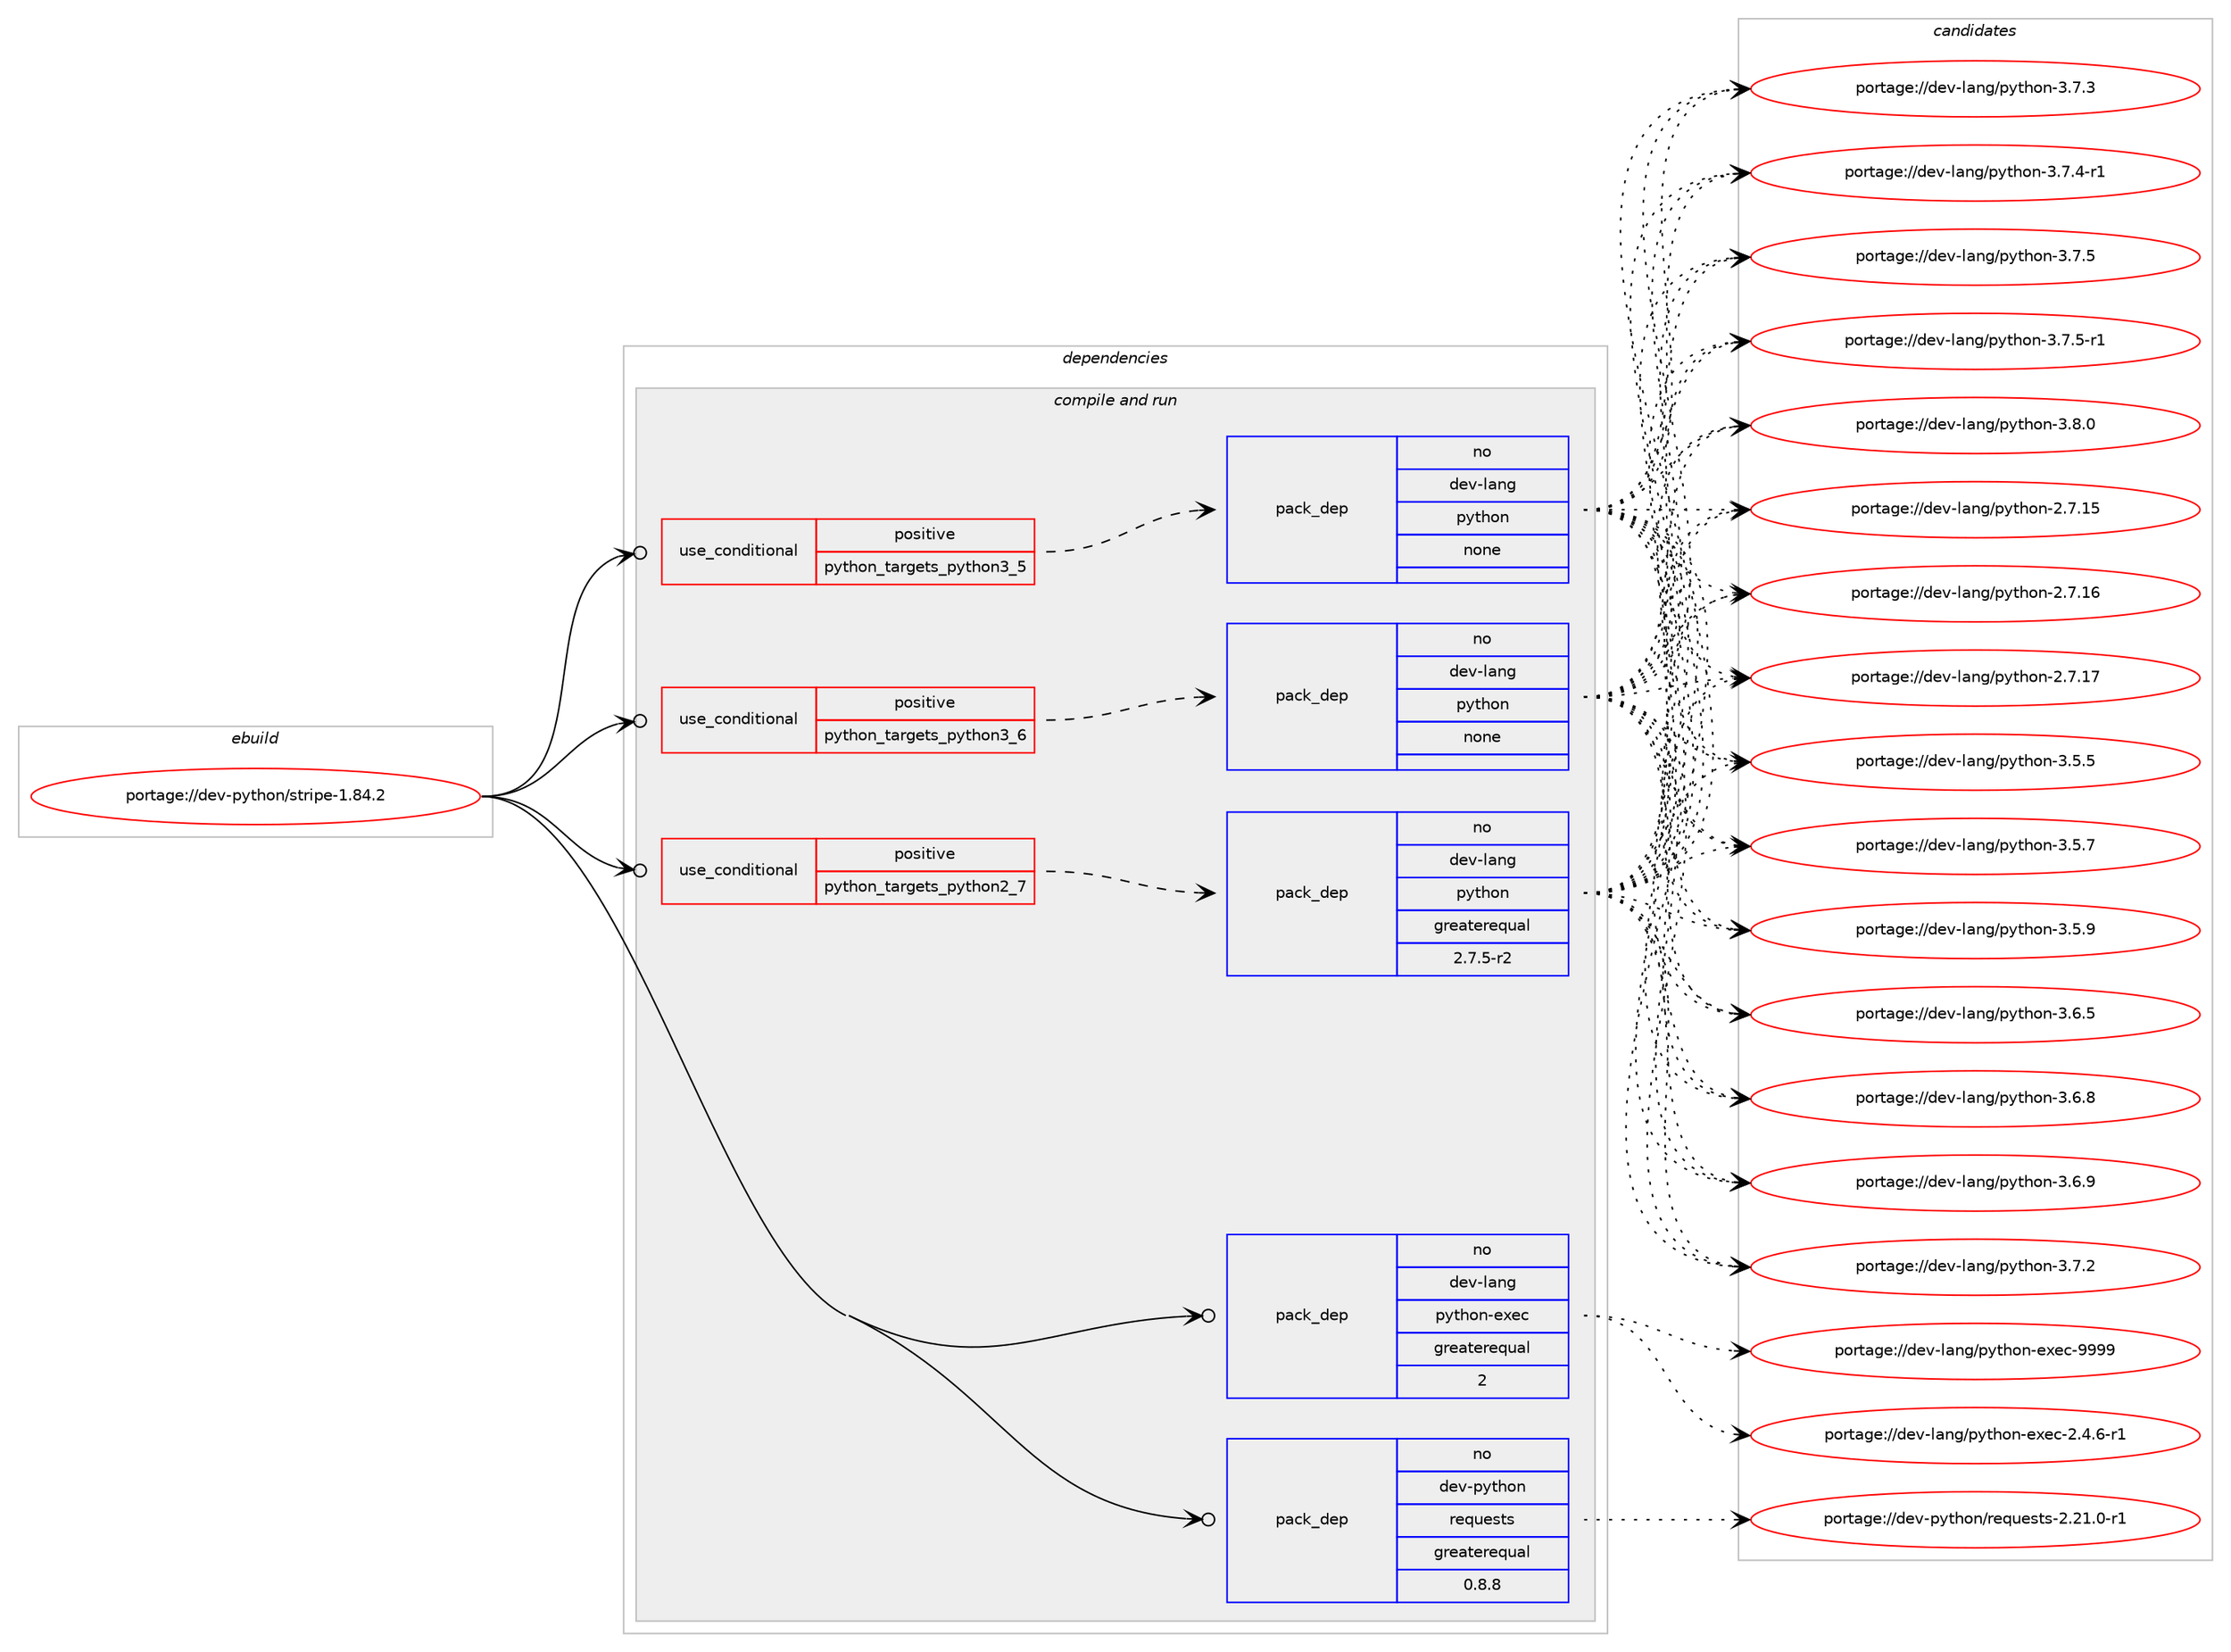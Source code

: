 digraph prolog {

# *************
# Graph options
# *************

newrank=true;
concentrate=true;
compound=true;
graph [rankdir=LR,fontname=Helvetica,fontsize=10,ranksep=1.5];#, ranksep=2.5, nodesep=0.2];
edge  [arrowhead=vee];
node  [fontname=Helvetica,fontsize=10];

# **********
# The ebuild
# **********

subgraph cluster_leftcol {
color=gray;
rank=same;
label=<<i>ebuild</i>>;
id [label="portage://dev-python/stripe-1.84.2", color=red, width=4, href="../dev-python/stripe-1.84.2.svg"];
}

# ****************
# The dependencies
# ****************

subgraph cluster_midcol {
color=gray;
label=<<i>dependencies</i>>;
subgraph cluster_compile {
fillcolor="#eeeeee";
style=filled;
label=<<i>compile</i>>;
}
subgraph cluster_compileandrun {
fillcolor="#eeeeee";
style=filled;
label=<<i>compile and run</i>>;
subgraph cond39319 {
dependency174413 [label=<<TABLE BORDER="0" CELLBORDER="1" CELLSPACING="0" CELLPADDING="4"><TR><TD ROWSPAN="3" CELLPADDING="10">use_conditional</TD></TR><TR><TD>positive</TD></TR><TR><TD>python_targets_python2_7</TD></TR></TABLE>>, shape=none, color=red];
subgraph pack131691 {
dependency174414 [label=<<TABLE BORDER="0" CELLBORDER="1" CELLSPACING="0" CELLPADDING="4" WIDTH="220"><TR><TD ROWSPAN="6" CELLPADDING="30">pack_dep</TD></TR><TR><TD WIDTH="110">no</TD></TR><TR><TD>dev-lang</TD></TR><TR><TD>python</TD></TR><TR><TD>greaterequal</TD></TR><TR><TD>2.7.5-r2</TD></TR></TABLE>>, shape=none, color=blue];
}
dependency174413:e -> dependency174414:w [weight=20,style="dashed",arrowhead="vee"];
}
id:e -> dependency174413:w [weight=20,style="solid",arrowhead="odotvee"];
subgraph cond39320 {
dependency174415 [label=<<TABLE BORDER="0" CELLBORDER="1" CELLSPACING="0" CELLPADDING="4"><TR><TD ROWSPAN="3" CELLPADDING="10">use_conditional</TD></TR><TR><TD>positive</TD></TR><TR><TD>python_targets_python3_5</TD></TR></TABLE>>, shape=none, color=red];
subgraph pack131692 {
dependency174416 [label=<<TABLE BORDER="0" CELLBORDER="1" CELLSPACING="0" CELLPADDING="4" WIDTH="220"><TR><TD ROWSPAN="6" CELLPADDING="30">pack_dep</TD></TR><TR><TD WIDTH="110">no</TD></TR><TR><TD>dev-lang</TD></TR><TR><TD>python</TD></TR><TR><TD>none</TD></TR><TR><TD></TD></TR></TABLE>>, shape=none, color=blue];
}
dependency174415:e -> dependency174416:w [weight=20,style="dashed",arrowhead="vee"];
}
id:e -> dependency174415:w [weight=20,style="solid",arrowhead="odotvee"];
subgraph cond39321 {
dependency174417 [label=<<TABLE BORDER="0" CELLBORDER="1" CELLSPACING="0" CELLPADDING="4"><TR><TD ROWSPAN="3" CELLPADDING="10">use_conditional</TD></TR><TR><TD>positive</TD></TR><TR><TD>python_targets_python3_6</TD></TR></TABLE>>, shape=none, color=red];
subgraph pack131693 {
dependency174418 [label=<<TABLE BORDER="0" CELLBORDER="1" CELLSPACING="0" CELLPADDING="4" WIDTH="220"><TR><TD ROWSPAN="6" CELLPADDING="30">pack_dep</TD></TR><TR><TD WIDTH="110">no</TD></TR><TR><TD>dev-lang</TD></TR><TR><TD>python</TD></TR><TR><TD>none</TD></TR><TR><TD></TD></TR></TABLE>>, shape=none, color=blue];
}
dependency174417:e -> dependency174418:w [weight=20,style="dashed",arrowhead="vee"];
}
id:e -> dependency174417:w [weight=20,style="solid",arrowhead="odotvee"];
subgraph pack131694 {
dependency174419 [label=<<TABLE BORDER="0" CELLBORDER="1" CELLSPACING="0" CELLPADDING="4" WIDTH="220"><TR><TD ROWSPAN="6" CELLPADDING="30">pack_dep</TD></TR><TR><TD WIDTH="110">no</TD></TR><TR><TD>dev-lang</TD></TR><TR><TD>python-exec</TD></TR><TR><TD>greaterequal</TD></TR><TR><TD>2</TD></TR></TABLE>>, shape=none, color=blue];
}
id:e -> dependency174419:w [weight=20,style="solid",arrowhead="odotvee"];
subgraph pack131695 {
dependency174420 [label=<<TABLE BORDER="0" CELLBORDER="1" CELLSPACING="0" CELLPADDING="4" WIDTH="220"><TR><TD ROWSPAN="6" CELLPADDING="30">pack_dep</TD></TR><TR><TD WIDTH="110">no</TD></TR><TR><TD>dev-python</TD></TR><TR><TD>requests</TD></TR><TR><TD>greaterequal</TD></TR><TR><TD>0.8.8</TD></TR></TABLE>>, shape=none, color=blue];
}
id:e -> dependency174420:w [weight=20,style="solid",arrowhead="odotvee"];
}
subgraph cluster_run {
fillcolor="#eeeeee";
style=filled;
label=<<i>run</i>>;
}
}

# **************
# The candidates
# **************

subgraph cluster_choices {
rank=same;
color=gray;
label=<<i>candidates</i>>;

subgraph choice131691 {
color=black;
nodesep=1;
choiceportage10010111845108971101034711212111610411111045504655464953 [label="portage://dev-lang/python-2.7.15", color=red, width=4,href="../dev-lang/python-2.7.15.svg"];
choiceportage10010111845108971101034711212111610411111045504655464954 [label="portage://dev-lang/python-2.7.16", color=red, width=4,href="../dev-lang/python-2.7.16.svg"];
choiceportage10010111845108971101034711212111610411111045504655464955 [label="portage://dev-lang/python-2.7.17", color=red, width=4,href="../dev-lang/python-2.7.17.svg"];
choiceportage100101118451089711010347112121116104111110455146534653 [label="portage://dev-lang/python-3.5.5", color=red, width=4,href="../dev-lang/python-3.5.5.svg"];
choiceportage100101118451089711010347112121116104111110455146534655 [label="portage://dev-lang/python-3.5.7", color=red, width=4,href="../dev-lang/python-3.5.7.svg"];
choiceportage100101118451089711010347112121116104111110455146534657 [label="portage://dev-lang/python-3.5.9", color=red, width=4,href="../dev-lang/python-3.5.9.svg"];
choiceportage100101118451089711010347112121116104111110455146544653 [label="portage://dev-lang/python-3.6.5", color=red, width=4,href="../dev-lang/python-3.6.5.svg"];
choiceportage100101118451089711010347112121116104111110455146544656 [label="portage://dev-lang/python-3.6.8", color=red, width=4,href="../dev-lang/python-3.6.8.svg"];
choiceportage100101118451089711010347112121116104111110455146544657 [label="portage://dev-lang/python-3.6.9", color=red, width=4,href="../dev-lang/python-3.6.9.svg"];
choiceportage100101118451089711010347112121116104111110455146554650 [label="portage://dev-lang/python-3.7.2", color=red, width=4,href="../dev-lang/python-3.7.2.svg"];
choiceportage100101118451089711010347112121116104111110455146554651 [label="portage://dev-lang/python-3.7.3", color=red, width=4,href="../dev-lang/python-3.7.3.svg"];
choiceportage1001011184510897110103471121211161041111104551465546524511449 [label="portage://dev-lang/python-3.7.4-r1", color=red, width=4,href="../dev-lang/python-3.7.4-r1.svg"];
choiceportage100101118451089711010347112121116104111110455146554653 [label="portage://dev-lang/python-3.7.5", color=red, width=4,href="../dev-lang/python-3.7.5.svg"];
choiceportage1001011184510897110103471121211161041111104551465546534511449 [label="portage://dev-lang/python-3.7.5-r1", color=red, width=4,href="../dev-lang/python-3.7.5-r1.svg"];
choiceportage100101118451089711010347112121116104111110455146564648 [label="portage://dev-lang/python-3.8.0", color=red, width=4,href="../dev-lang/python-3.8.0.svg"];
dependency174414:e -> choiceportage10010111845108971101034711212111610411111045504655464953:w [style=dotted,weight="100"];
dependency174414:e -> choiceportage10010111845108971101034711212111610411111045504655464954:w [style=dotted,weight="100"];
dependency174414:e -> choiceportage10010111845108971101034711212111610411111045504655464955:w [style=dotted,weight="100"];
dependency174414:e -> choiceportage100101118451089711010347112121116104111110455146534653:w [style=dotted,weight="100"];
dependency174414:e -> choiceportage100101118451089711010347112121116104111110455146534655:w [style=dotted,weight="100"];
dependency174414:e -> choiceportage100101118451089711010347112121116104111110455146534657:w [style=dotted,weight="100"];
dependency174414:e -> choiceportage100101118451089711010347112121116104111110455146544653:w [style=dotted,weight="100"];
dependency174414:e -> choiceportage100101118451089711010347112121116104111110455146544656:w [style=dotted,weight="100"];
dependency174414:e -> choiceportage100101118451089711010347112121116104111110455146544657:w [style=dotted,weight="100"];
dependency174414:e -> choiceportage100101118451089711010347112121116104111110455146554650:w [style=dotted,weight="100"];
dependency174414:e -> choiceportage100101118451089711010347112121116104111110455146554651:w [style=dotted,weight="100"];
dependency174414:e -> choiceportage1001011184510897110103471121211161041111104551465546524511449:w [style=dotted,weight="100"];
dependency174414:e -> choiceportage100101118451089711010347112121116104111110455146554653:w [style=dotted,weight="100"];
dependency174414:e -> choiceportage1001011184510897110103471121211161041111104551465546534511449:w [style=dotted,weight="100"];
dependency174414:e -> choiceportage100101118451089711010347112121116104111110455146564648:w [style=dotted,weight="100"];
}
subgraph choice131692 {
color=black;
nodesep=1;
choiceportage10010111845108971101034711212111610411111045504655464953 [label="portage://dev-lang/python-2.7.15", color=red, width=4,href="../dev-lang/python-2.7.15.svg"];
choiceportage10010111845108971101034711212111610411111045504655464954 [label="portage://dev-lang/python-2.7.16", color=red, width=4,href="../dev-lang/python-2.7.16.svg"];
choiceportage10010111845108971101034711212111610411111045504655464955 [label="portage://dev-lang/python-2.7.17", color=red, width=4,href="../dev-lang/python-2.7.17.svg"];
choiceportage100101118451089711010347112121116104111110455146534653 [label="portage://dev-lang/python-3.5.5", color=red, width=4,href="../dev-lang/python-3.5.5.svg"];
choiceportage100101118451089711010347112121116104111110455146534655 [label="portage://dev-lang/python-3.5.7", color=red, width=4,href="../dev-lang/python-3.5.7.svg"];
choiceportage100101118451089711010347112121116104111110455146534657 [label="portage://dev-lang/python-3.5.9", color=red, width=4,href="../dev-lang/python-3.5.9.svg"];
choiceportage100101118451089711010347112121116104111110455146544653 [label="portage://dev-lang/python-3.6.5", color=red, width=4,href="../dev-lang/python-3.6.5.svg"];
choiceportage100101118451089711010347112121116104111110455146544656 [label="portage://dev-lang/python-3.6.8", color=red, width=4,href="../dev-lang/python-3.6.8.svg"];
choiceportage100101118451089711010347112121116104111110455146544657 [label="portage://dev-lang/python-3.6.9", color=red, width=4,href="../dev-lang/python-3.6.9.svg"];
choiceportage100101118451089711010347112121116104111110455146554650 [label="portage://dev-lang/python-3.7.2", color=red, width=4,href="../dev-lang/python-3.7.2.svg"];
choiceportage100101118451089711010347112121116104111110455146554651 [label="portage://dev-lang/python-3.7.3", color=red, width=4,href="../dev-lang/python-3.7.3.svg"];
choiceportage1001011184510897110103471121211161041111104551465546524511449 [label="portage://dev-lang/python-3.7.4-r1", color=red, width=4,href="../dev-lang/python-3.7.4-r1.svg"];
choiceportage100101118451089711010347112121116104111110455146554653 [label="portage://dev-lang/python-3.7.5", color=red, width=4,href="../dev-lang/python-3.7.5.svg"];
choiceportage1001011184510897110103471121211161041111104551465546534511449 [label="portage://dev-lang/python-3.7.5-r1", color=red, width=4,href="../dev-lang/python-3.7.5-r1.svg"];
choiceportage100101118451089711010347112121116104111110455146564648 [label="portage://dev-lang/python-3.8.0", color=red, width=4,href="../dev-lang/python-3.8.0.svg"];
dependency174416:e -> choiceportage10010111845108971101034711212111610411111045504655464953:w [style=dotted,weight="100"];
dependency174416:e -> choiceportage10010111845108971101034711212111610411111045504655464954:w [style=dotted,weight="100"];
dependency174416:e -> choiceportage10010111845108971101034711212111610411111045504655464955:w [style=dotted,weight="100"];
dependency174416:e -> choiceportage100101118451089711010347112121116104111110455146534653:w [style=dotted,weight="100"];
dependency174416:e -> choiceportage100101118451089711010347112121116104111110455146534655:w [style=dotted,weight="100"];
dependency174416:e -> choiceportage100101118451089711010347112121116104111110455146534657:w [style=dotted,weight="100"];
dependency174416:e -> choiceportage100101118451089711010347112121116104111110455146544653:w [style=dotted,weight="100"];
dependency174416:e -> choiceportage100101118451089711010347112121116104111110455146544656:w [style=dotted,weight="100"];
dependency174416:e -> choiceportage100101118451089711010347112121116104111110455146544657:w [style=dotted,weight="100"];
dependency174416:e -> choiceportage100101118451089711010347112121116104111110455146554650:w [style=dotted,weight="100"];
dependency174416:e -> choiceportage100101118451089711010347112121116104111110455146554651:w [style=dotted,weight="100"];
dependency174416:e -> choiceportage1001011184510897110103471121211161041111104551465546524511449:w [style=dotted,weight="100"];
dependency174416:e -> choiceportage100101118451089711010347112121116104111110455146554653:w [style=dotted,weight="100"];
dependency174416:e -> choiceportage1001011184510897110103471121211161041111104551465546534511449:w [style=dotted,weight="100"];
dependency174416:e -> choiceportage100101118451089711010347112121116104111110455146564648:w [style=dotted,weight="100"];
}
subgraph choice131693 {
color=black;
nodesep=1;
choiceportage10010111845108971101034711212111610411111045504655464953 [label="portage://dev-lang/python-2.7.15", color=red, width=4,href="../dev-lang/python-2.7.15.svg"];
choiceportage10010111845108971101034711212111610411111045504655464954 [label="portage://dev-lang/python-2.7.16", color=red, width=4,href="../dev-lang/python-2.7.16.svg"];
choiceportage10010111845108971101034711212111610411111045504655464955 [label="portage://dev-lang/python-2.7.17", color=red, width=4,href="../dev-lang/python-2.7.17.svg"];
choiceportage100101118451089711010347112121116104111110455146534653 [label="portage://dev-lang/python-3.5.5", color=red, width=4,href="../dev-lang/python-3.5.5.svg"];
choiceportage100101118451089711010347112121116104111110455146534655 [label="portage://dev-lang/python-3.5.7", color=red, width=4,href="../dev-lang/python-3.5.7.svg"];
choiceportage100101118451089711010347112121116104111110455146534657 [label="portage://dev-lang/python-3.5.9", color=red, width=4,href="../dev-lang/python-3.5.9.svg"];
choiceportage100101118451089711010347112121116104111110455146544653 [label="portage://dev-lang/python-3.6.5", color=red, width=4,href="../dev-lang/python-3.6.5.svg"];
choiceportage100101118451089711010347112121116104111110455146544656 [label="portage://dev-lang/python-3.6.8", color=red, width=4,href="../dev-lang/python-3.6.8.svg"];
choiceportage100101118451089711010347112121116104111110455146544657 [label="portage://dev-lang/python-3.6.9", color=red, width=4,href="../dev-lang/python-3.6.9.svg"];
choiceportage100101118451089711010347112121116104111110455146554650 [label="portage://dev-lang/python-3.7.2", color=red, width=4,href="../dev-lang/python-3.7.2.svg"];
choiceportage100101118451089711010347112121116104111110455146554651 [label="portage://dev-lang/python-3.7.3", color=red, width=4,href="../dev-lang/python-3.7.3.svg"];
choiceportage1001011184510897110103471121211161041111104551465546524511449 [label="portage://dev-lang/python-3.7.4-r1", color=red, width=4,href="../dev-lang/python-3.7.4-r1.svg"];
choiceportage100101118451089711010347112121116104111110455146554653 [label="portage://dev-lang/python-3.7.5", color=red, width=4,href="../dev-lang/python-3.7.5.svg"];
choiceportage1001011184510897110103471121211161041111104551465546534511449 [label="portage://dev-lang/python-3.7.5-r1", color=red, width=4,href="../dev-lang/python-3.7.5-r1.svg"];
choiceportage100101118451089711010347112121116104111110455146564648 [label="portage://dev-lang/python-3.8.0", color=red, width=4,href="../dev-lang/python-3.8.0.svg"];
dependency174418:e -> choiceportage10010111845108971101034711212111610411111045504655464953:w [style=dotted,weight="100"];
dependency174418:e -> choiceportage10010111845108971101034711212111610411111045504655464954:w [style=dotted,weight="100"];
dependency174418:e -> choiceportage10010111845108971101034711212111610411111045504655464955:w [style=dotted,weight="100"];
dependency174418:e -> choiceportage100101118451089711010347112121116104111110455146534653:w [style=dotted,weight="100"];
dependency174418:e -> choiceportage100101118451089711010347112121116104111110455146534655:w [style=dotted,weight="100"];
dependency174418:e -> choiceportage100101118451089711010347112121116104111110455146534657:w [style=dotted,weight="100"];
dependency174418:e -> choiceportage100101118451089711010347112121116104111110455146544653:w [style=dotted,weight="100"];
dependency174418:e -> choiceportage100101118451089711010347112121116104111110455146544656:w [style=dotted,weight="100"];
dependency174418:e -> choiceportage100101118451089711010347112121116104111110455146544657:w [style=dotted,weight="100"];
dependency174418:e -> choiceportage100101118451089711010347112121116104111110455146554650:w [style=dotted,weight="100"];
dependency174418:e -> choiceportage100101118451089711010347112121116104111110455146554651:w [style=dotted,weight="100"];
dependency174418:e -> choiceportage1001011184510897110103471121211161041111104551465546524511449:w [style=dotted,weight="100"];
dependency174418:e -> choiceportage100101118451089711010347112121116104111110455146554653:w [style=dotted,weight="100"];
dependency174418:e -> choiceportage1001011184510897110103471121211161041111104551465546534511449:w [style=dotted,weight="100"];
dependency174418:e -> choiceportage100101118451089711010347112121116104111110455146564648:w [style=dotted,weight="100"];
}
subgraph choice131694 {
color=black;
nodesep=1;
choiceportage10010111845108971101034711212111610411111045101120101994550465246544511449 [label="portage://dev-lang/python-exec-2.4.6-r1", color=red, width=4,href="../dev-lang/python-exec-2.4.6-r1.svg"];
choiceportage10010111845108971101034711212111610411111045101120101994557575757 [label="portage://dev-lang/python-exec-9999", color=red, width=4,href="../dev-lang/python-exec-9999.svg"];
dependency174419:e -> choiceportage10010111845108971101034711212111610411111045101120101994550465246544511449:w [style=dotted,weight="100"];
dependency174419:e -> choiceportage10010111845108971101034711212111610411111045101120101994557575757:w [style=dotted,weight="100"];
}
subgraph choice131695 {
color=black;
nodesep=1;
choiceportage1001011184511212111610411111047114101113117101115116115455046504946484511449 [label="portage://dev-python/requests-2.21.0-r1", color=red, width=4,href="../dev-python/requests-2.21.0-r1.svg"];
dependency174420:e -> choiceportage1001011184511212111610411111047114101113117101115116115455046504946484511449:w [style=dotted,weight="100"];
}
}

}
